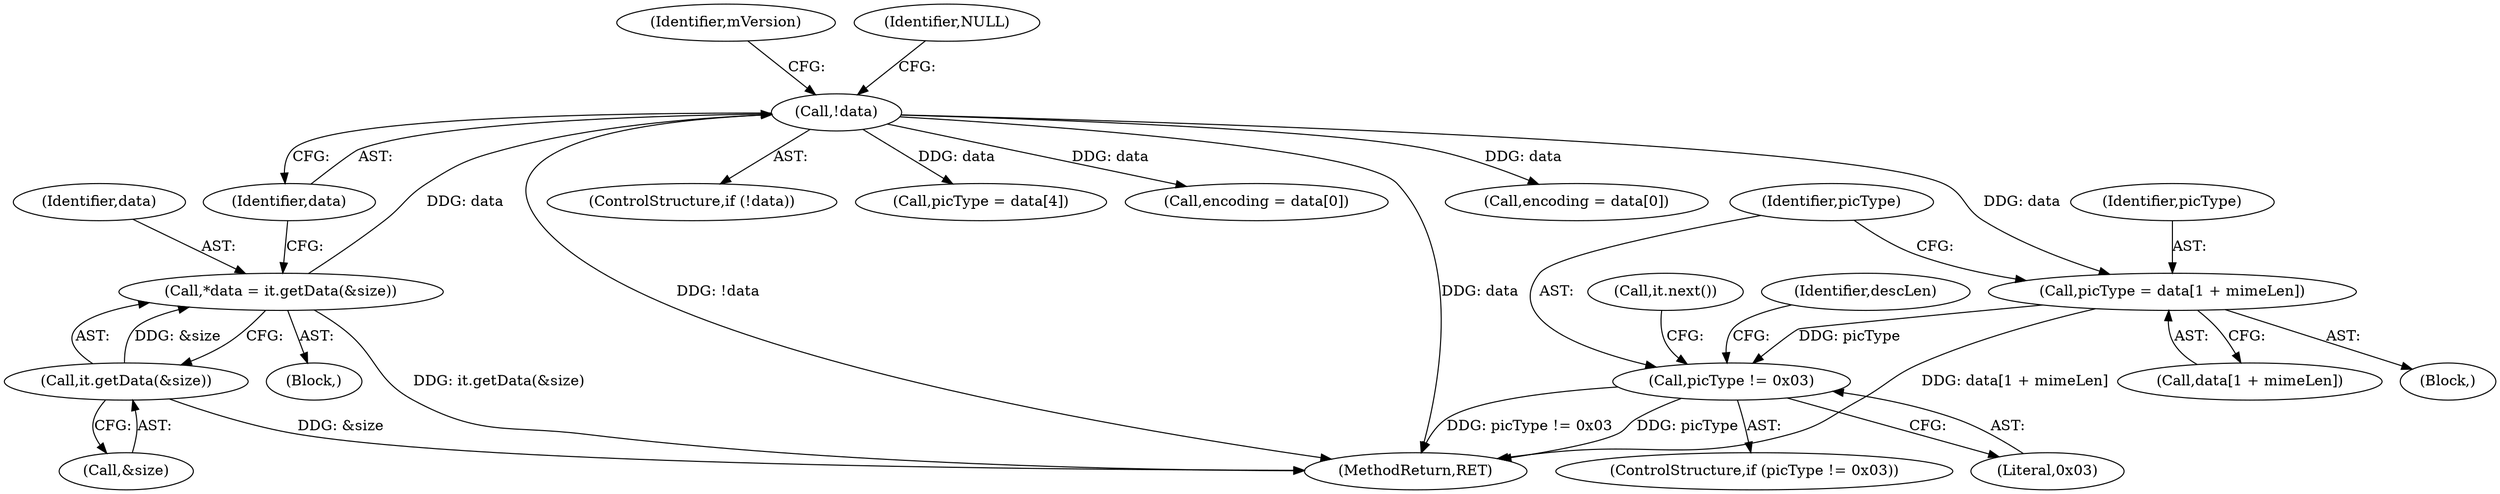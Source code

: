 digraph "1_Android_7a3246b870ddd11861eda2ab458b11d723c7f62c_0@array" {
"1000163" [label="(Call,picType = data[1 + mimeLen])"];
"1000123" [label="(Call,!data)"];
"1000117" [label="(Call,*data = it.getData(&size))"];
"1000119" [label="(Call,it.getData(&size))"];
"1000171" [label="(Call,picType != 0x03)"];
"1000175" [label="(Call,it.next())"];
"1000319" [label="(MethodReturn,RET)"];
"1000122" [label="(ControlStructure,if (!data))"];
"1000281" [label="(Call,picType = data[4])"];
"1000117" [label="(Call,*data = it.getData(&size))"];
"1000171" [label="(Call,picType != 0x03)"];
"1000165" [label="(Call,data[1 + mimeLen])"];
"1000120" [label="(Call,&size)"];
"1000164" [label="(Identifier,picType)"];
"1000119" [label="(Call,it.getData(&size))"];
"1000118" [label="(Identifier,data)"];
"1000136" [label="(Block,)"];
"1000138" [label="(Call,encoding = data[0])"];
"1000124" [label="(Identifier,data)"];
"1000131" [label="(Identifier,mVersion)"];
"1000127" [label="(Identifier,NULL)"];
"1000163" [label="(Call,picType = data[1 + mimeLen])"];
"1000233" [label="(Call,encoding = data[0])"];
"1000179" [label="(Identifier,descLen)"];
"1000114" [label="(Block,)"];
"1000170" [label="(ControlStructure,if (picType != 0x03))"];
"1000173" [label="(Literal,0x03)"];
"1000172" [label="(Identifier,picType)"];
"1000123" [label="(Call,!data)"];
"1000163" -> "1000136"  [label="AST: "];
"1000163" -> "1000165"  [label="CFG: "];
"1000164" -> "1000163"  [label="AST: "];
"1000165" -> "1000163"  [label="AST: "];
"1000172" -> "1000163"  [label="CFG: "];
"1000163" -> "1000319"  [label="DDG: data[1 + mimeLen]"];
"1000123" -> "1000163"  [label="DDG: data"];
"1000163" -> "1000171"  [label="DDG: picType"];
"1000123" -> "1000122"  [label="AST: "];
"1000123" -> "1000124"  [label="CFG: "];
"1000124" -> "1000123"  [label="AST: "];
"1000127" -> "1000123"  [label="CFG: "];
"1000131" -> "1000123"  [label="CFG: "];
"1000123" -> "1000319"  [label="DDG: !data"];
"1000123" -> "1000319"  [label="DDG: data"];
"1000117" -> "1000123"  [label="DDG: data"];
"1000123" -> "1000138"  [label="DDG: data"];
"1000123" -> "1000233"  [label="DDG: data"];
"1000123" -> "1000281"  [label="DDG: data"];
"1000117" -> "1000114"  [label="AST: "];
"1000117" -> "1000119"  [label="CFG: "];
"1000118" -> "1000117"  [label="AST: "];
"1000119" -> "1000117"  [label="AST: "];
"1000124" -> "1000117"  [label="CFG: "];
"1000117" -> "1000319"  [label="DDG: it.getData(&size)"];
"1000119" -> "1000117"  [label="DDG: &size"];
"1000119" -> "1000120"  [label="CFG: "];
"1000120" -> "1000119"  [label="AST: "];
"1000119" -> "1000319"  [label="DDG: &size"];
"1000171" -> "1000170"  [label="AST: "];
"1000171" -> "1000173"  [label="CFG: "];
"1000172" -> "1000171"  [label="AST: "];
"1000173" -> "1000171"  [label="AST: "];
"1000175" -> "1000171"  [label="CFG: "];
"1000179" -> "1000171"  [label="CFG: "];
"1000171" -> "1000319"  [label="DDG: picType"];
"1000171" -> "1000319"  [label="DDG: picType != 0x03"];
}
